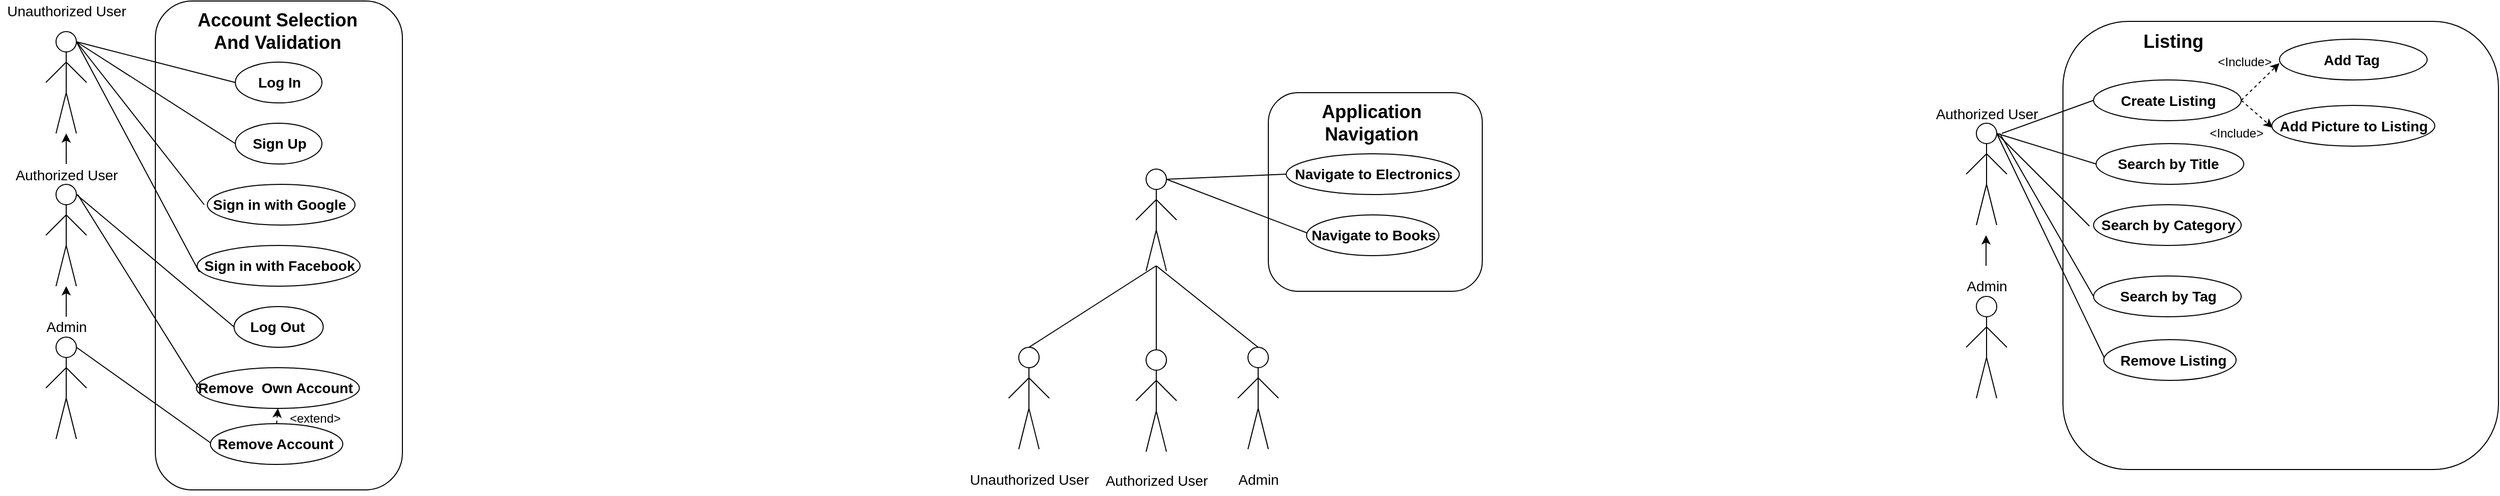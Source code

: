 <mxfile version="16.5.1" type="device"><diagram id="jBlw9VoLJmqFLaD9YZSW" name="Page-1"><mxGraphModel dx="1342" dy="865" grid="1" gridSize="10" guides="1" tooltips="1" connect="1" arrows="1" fold="1" page="1" pageScale="1" pageWidth="850" pageHeight="1100" math="0" shadow="0"><root><mxCell id="0"/><mxCell id="1" parent="0"/><mxCell id="bO2Rlnakt0sWklrcPLac-12" value="" style="rounded=1;whiteSpace=wrap;html=1;fontSize=14;" parent="1" vertex="1"><mxGeometry x="167.5" y="180" width="242.5" height="480" as="geometry"/></mxCell><mxCell id="bO2Rlnakt0sWklrcPLac-1" value="" style="ellipse;whiteSpace=wrap;html=1;aspect=fixed;" parent="1" vertex="1"><mxGeometry x="70" y="210" width="20" height="20" as="geometry"/></mxCell><mxCell id="bO2Rlnakt0sWklrcPLac-2" value="" style="endArrow=none;html=1;rounded=0;" parent="1" edge="1"><mxGeometry width="50" height="50" relative="1" as="geometry"><mxPoint x="80" y="270" as="sourcePoint"/><mxPoint x="80" y="230" as="targetPoint"/></mxGeometry></mxCell><mxCell id="bO2Rlnakt0sWklrcPLac-3" value="" style="endArrow=none;html=1;rounded=0;" parent="1" edge="1"><mxGeometry width="50" height="50" relative="1" as="geometry"><mxPoint x="70" y="310" as="sourcePoint"/><mxPoint x="80" y="270" as="targetPoint"/></mxGeometry></mxCell><mxCell id="bO2Rlnakt0sWklrcPLac-4" value="" style="endArrow=none;html=1;rounded=0;" parent="1" edge="1"><mxGeometry width="50" height="50" relative="1" as="geometry"><mxPoint x="90" y="310" as="sourcePoint"/><mxPoint x="80" y="270" as="targetPoint"/></mxGeometry></mxCell><mxCell id="bO2Rlnakt0sWklrcPLac-5" value="" style="endArrow=none;html=1;rounded=0;" parent="1" edge="1"><mxGeometry width="50" height="50" relative="1" as="geometry"><mxPoint x="80" y="240" as="sourcePoint"/><mxPoint x="100" y="260" as="targetPoint"/></mxGeometry></mxCell><mxCell id="bO2Rlnakt0sWklrcPLac-6" value="" style="endArrow=none;html=1;rounded=0;" parent="1" edge="1"><mxGeometry width="50" height="50" relative="1" as="geometry"><mxPoint x="60" y="260" as="sourcePoint"/><mxPoint x="80" y="240" as="targetPoint"/></mxGeometry></mxCell><mxCell id="bO2Rlnakt0sWklrcPLac-13" value="" style="ellipse;whiteSpace=wrap;html=1;fontSize=14;" parent="1" vertex="1"><mxGeometry x="246" y="240" width="85" height="40" as="geometry"/></mxCell><mxCell id="bO2Rlnakt0sWklrcPLac-7" value="&lt;font style=&quot;font-size: 14px&quot;&gt;Log In&lt;/font&gt;" style="text;html=1;align=center;verticalAlign=middle;resizable=0;points=[];autosize=1;strokeColor=none;fillColor=none;fontStyle=1" parent="1" vertex="1"><mxGeometry x="258.5" y="250" width="60" height="20" as="geometry"/></mxCell><mxCell id="bO2Rlnakt0sWklrcPLac-17" value="" style="ellipse;whiteSpace=wrap;html=1;fontSize=14;" parent="1" vertex="1"><mxGeometry x="244.75" y="480" width="87.5" height="40" as="geometry"/></mxCell><mxCell id="bO2Rlnakt0sWklrcPLac-11" value="&lt;font style=&quot;font-size: 14px&quot;&gt;Log Out&lt;/font&gt;" style="text;html=1;align=center;verticalAlign=middle;resizable=0;points=[];autosize=1;strokeColor=none;fillColor=none;fontStyle=1" parent="1" vertex="1"><mxGeometry x="252.25" y="490" width="70" height="20" as="geometry"/></mxCell><mxCell id="bO2Rlnakt0sWklrcPLac-22" value="Unauthorized User" style="text;html=1;align=center;verticalAlign=middle;resizable=0;points=[];autosize=1;strokeColor=none;fillColor=none;fontSize=14;" parent="1" vertex="1"><mxGeometry x="15" y="180" width="130" height="20" as="geometry"/></mxCell><mxCell id="bO2Rlnakt0sWklrcPLac-23" value="&lt;font style=&quot;font-size: 18px&quot;&gt;Account Selection&lt;br&gt;And Validation&lt;br&gt;&lt;/font&gt;" style="text;html=1;align=center;verticalAlign=middle;resizable=0;points=[];autosize=1;strokeColor=none;fillColor=none;fontSize=14;fontStyle=1" parent="1" vertex="1"><mxGeometry x="201.5" y="190" width="170" height="40" as="geometry"/></mxCell><mxCell id="bO2Rlnakt0sWklrcPLac-25" value="" style="ellipse;whiteSpace=wrap;html=1;fontSize=14;" parent="1" vertex="1"><mxGeometry x="246" y="300" width="85" height="40" as="geometry"/></mxCell><mxCell id="bO2Rlnakt0sWklrcPLac-24" value="Sign Up" style="text;html=1;align=center;verticalAlign=middle;resizable=0;points=[];autosize=1;strokeColor=none;fillColor=none;fontSize=14;fontStyle=1" parent="1" vertex="1"><mxGeometry x="253.5" y="310" width="70" height="20" as="geometry"/></mxCell><mxCell id="bO2Rlnakt0sWklrcPLac-27" value="" style="ellipse;whiteSpace=wrap;html=1;fontSize=14;" parent="1" vertex="1"><mxGeometry x="218.5" y="360" width="145" height="40" as="geometry"/></mxCell><mxCell id="bO2Rlnakt0sWklrcPLac-26" value="Sign in with Google" style="text;html=1;align=center;verticalAlign=middle;resizable=0;points=[];autosize=1;strokeColor=none;fillColor=none;fontSize=14;fontStyle=1" parent="1" vertex="1"><mxGeometry x="213.5" y="370" width="150" height="20" as="geometry"/></mxCell><mxCell id="bO2Rlnakt0sWklrcPLac-28" value="" style="ellipse;whiteSpace=wrap;html=1;fontSize=14;" parent="1" vertex="1"><mxGeometry x="208.5" y="420" width="160" height="40" as="geometry"/></mxCell><mxCell id="bO2Rlnakt0sWklrcPLac-29" value="Sign in with Facebook" style="text;html=1;align=center;verticalAlign=middle;resizable=0;points=[];autosize=1;strokeColor=none;fillColor=none;fontSize=14;fontStyle=1" parent="1" vertex="1"><mxGeometry x="208.5" y="430" width="160" height="20" as="geometry"/></mxCell><mxCell id="bO2Rlnakt0sWklrcPLac-31" value="" style="ellipse;whiteSpace=wrap;html=1;aspect=fixed;" parent="1" vertex="1"><mxGeometry x="70" y="360" width="20" height="20" as="geometry"/></mxCell><mxCell id="bO2Rlnakt0sWklrcPLac-32" value="" style="endArrow=none;html=1;rounded=0;" parent="1" edge="1"><mxGeometry width="50" height="50" relative="1" as="geometry"><mxPoint x="80" y="420" as="sourcePoint"/><mxPoint x="80" y="380" as="targetPoint"/></mxGeometry></mxCell><mxCell id="bO2Rlnakt0sWklrcPLac-33" value="" style="endArrow=none;html=1;rounded=0;" parent="1" edge="1"><mxGeometry width="50" height="50" relative="1" as="geometry"><mxPoint x="70" y="460" as="sourcePoint"/><mxPoint x="80" y="420" as="targetPoint"/></mxGeometry></mxCell><mxCell id="bO2Rlnakt0sWklrcPLac-34" value="" style="endArrow=none;html=1;rounded=0;" parent="1" edge="1"><mxGeometry width="50" height="50" relative="1" as="geometry"><mxPoint x="90" y="460" as="sourcePoint"/><mxPoint x="80" y="420" as="targetPoint"/></mxGeometry></mxCell><mxCell id="bO2Rlnakt0sWklrcPLac-35" value="" style="endArrow=none;html=1;rounded=0;" parent="1" edge="1"><mxGeometry width="50" height="50" relative="1" as="geometry"><mxPoint x="80" y="390" as="sourcePoint"/><mxPoint x="100" y="410" as="targetPoint"/></mxGeometry></mxCell><mxCell id="bO2Rlnakt0sWklrcPLac-36" value="" style="endArrow=none;html=1;rounded=0;" parent="1" edge="1"><mxGeometry width="50" height="50" relative="1" as="geometry"><mxPoint x="60" y="410" as="sourcePoint"/><mxPoint x="80" y="390" as="targetPoint"/></mxGeometry></mxCell><mxCell id="bO2Rlnakt0sWklrcPLac-37" value="&lt;font style=&quot;font-size: 14px&quot;&gt;Authorized User&lt;/font&gt;" style="text;html=1;align=center;verticalAlign=middle;resizable=0;points=[];autosize=1;strokeColor=none;fillColor=none;fontSize=18;" parent="1" vertex="1"><mxGeometry x="20" y="335" width="120" height="30" as="geometry"/></mxCell><mxCell id="bO2Rlnakt0sWklrcPLac-38" value="" style="endArrow=classic;html=1;rounded=0;fontSize=14;" parent="1" edge="1"><mxGeometry width="50" height="50" relative="1" as="geometry"><mxPoint x="80" y="340" as="sourcePoint"/><mxPoint x="80" y="310" as="targetPoint"/></mxGeometry></mxCell><mxCell id="bO2Rlnakt0sWklrcPLac-39" value="" style="endArrow=none;html=1;rounded=0;fontSize=14;entryX=0;entryY=0.5;entryDx=0;entryDy=0;" parent="1" target="bO2Rlnakt0sWklrcPLac-13" edge="1"><mxGeometry width="50" height="50" relative="1" as="geometry"><mxPoint x="90" y="220" as="sourcePoint"/><mxPoint x="190" y="230" as="targetPoint"/></mxGeometry></mxCell><mxCell id="bO2Rlnakt0sWklrcPLac-40" value="" style="endArrow=none;html=1;rounded=0;fontSize=14;exitX=1;exitY=0.5;exitDx=0;exitDy=0;entryX=0;entryY=0.5;entryDx=0;entryDy=0;" parent="1" source="bO2Rlnakt0sWklrcPLac-1" target="bO2Rlnakt0sWklrcPLac-25" edge="1"><mxGeometry width="50" height="50" relative="1" as="geometry"><mxPoint x="90" y="280" as="sourcePoint"/><mxPoint x="210" y="290" as="targetPoint"/></mxGeometry></mxCell><mxCell id="bO2Rlnakt0sWklrcPLac-41" value="" style="endArrow=none;html=1;rounded=0;fontSize=14;entryX=0.013;entryY=0.5;entryDx=0;entryDy=0;exitX=1;exitY=0.5;exitDx=0;exitDy=0;entryPerimeter=0;" parent="1" source="bO2Rlnakt0sWklrcPLac-1" target="bO2Rlnakt0sWklrcPLac-26" edge="1"><mxGeometry width="50" height="50" relative="1" as="geometry"><mxPoint x="62.5" y="340" as="sourcePoint"/><mxPoint x="175" y="350" as="targetPoint"/></mxGeometry></mxCell><mxCell id="bO2Rlnakt0sWklrcPLac-42" value="" style="endArrow=none;html=1;rounded=0;fontSize=14;entryX=0.013;entryY=0.8;entryDx=0;entryDy=0;exitX=1;exitY=0.5;exitDx=0;exitDy=0;fontStyle=1;entryPerimeter=0;" parent="1" source="bO2Rlnakt0sWklrcPLac-1" target="bO2Rlnakt0sWklrcPLac-29" edge="1"><mxGeometry width="50" height="50" relative="1" as="geometry"><mxPoint x="52.5" y="400" as="sourcePoint"/><mxPoint x="165" y="410" as="targetPoint"/></mxGeometry></mxCell><mxCell id="bO2Rlnakt0sWklrcPLac-43" value="" style="endArrow=none;html=1;rounded=0;fontSize=14;entryX=0;entryY=0.5;entryDx=0;entryDy=0;exitX=1;exitY=0.5;exitDx=0;exitDy=0;" parent="1" source="bO2Rlnakt0sWklrcPLac-31" target="bO2Rlnakt0sWklrcPLac-17" edge="1"><mxGeometry width="50" height="50" relative="1" as="geometry"><mxPoint x="89" y="390" as="sourcePoint"/><mxPoint x="201.25" y="460" as="targetPoint"/></mxGeometry></mxCell><mxCell id="bO2Rlnakt0sWklrcPLac-52" value="" style="ellipse;whiteSpace=wrap;html=1;aspect=fixed;" parent="1" vertex="1"><mxGeometry x="70" y="510" width="20" height="20" as="geometry"/></mxCell><mxCell id="bO2Rlnakt0sWklrcPLac-53" value="" style="endArrow=none;html=1;rounded=0;" parent="1" edge="1"><mxGeometry width="50" height="50" relative="1" as="geometry"><mxPoint x="80" y="570" as="sourcePoint"/><mxPoint x="80" y="530" as="targetPoint"/></mxGeometry></mxCell><mxCell id="bO2Rlnakt0sWklrcPLac-54" value="" style="endArrow=none;html=1;rounded=0;" parent="1" edge="1"><mxGeometry width="50" height="50" relative="1" as="geometry"><mxPoint x="70" y="610" as="sourcePoint"/><mxPoint x="80" y="570" as="targetPoint"/></mxGeometry></mxCell><mxCell id="bO2Rlnakt0sWklrcPLac-55" value="" style="endArrow=none;html=1;rounded=0;" parent="1" edge="1"><mxGeometry width="50" height="50" relative="1" as="geometry"><mxPoint x="90" y="610" as="sourcePoint"/><mxPoint x="80" y="570" as="targetPoint"/></mxGeometry></mxCell><mxCell id="bO2Rlnakt0sWklrcPLac-56" value="" style="endArrow=none;html=1;rounded=0;" parent="1" edge="1"><mxGeometry width="50" height="50" relative="1" as="geometry"><mxPoint x="80" y="540" as="sourcePoint"/><mxPoint x="100" y="560" as="targetPoint"/></mxGeometry></mxCell><mxCell id="bO2Rlnakt0sWklrcPLac-57" value="" style="endArrow=none;html=1;rounded=0;" parent="1" edge="1"><mxGeometry width="50" height="50" relative="1" as="geometry"><mxPoint x="60" y="560" as="sourcePoint"/><mxPoint x="80" y="540" as="targetPoint"/></mxGeometry></mxCell><mxCell id="bO2Rlnakt0sWklrcPLac-58" value="" style="endArrow=classic;html=1;rounded=0;fontSize=14;" parent="1" edge="1"><mxGeometry width="50" height="50" relative="1" as="geometry"><mxPoint x="80" y="490" as="sourcePoint"/><mxPoint x="80" y="460" as="targetPoint"/></mxGeometry></mxCell><mxCell id="bO2Rlnakt0sWklrcPLac-59" value="Admin" style="text;html=1;align=center;verticalAlign=middle;resizable=0;points=[];autosize=1;strokeColor=none;fillColor=none;fontSize=14;" parent="1" vertex="1"><mxGeometry x="50" y="490" width="60" height="20" as="geometry"/></mxCell><mxCell id="bO2Rlnakt0sWklrcPLac-60" value="" style="ellipse;whiteSpace=wrap;html=1;fontSize=14;" parent="1" vertex="1"><mxGeometry x="221.5" y="595" width="130" height="40" as="geometry"/></mxCell><mxCell id="bO2Rlnakt0sWklrcPLac-62" value="" style="endArrow=none;html=1;rounded=0;fontSize=14;entryX=0.015;entryY=0.45;entryDx=0;entryDy=0;entryPerimeter=0;" parent="1" target="aHrwqUgHCL-lM1lgZ1uM-128" edge="1"><mxGeometry width="50" height="50" relative="1" as="geometry"><mxPoint x="90" y="520" as="sourcePoint"/><mxPoint x="210" y="620" as="targetPoint"/></mxGeometry></mxCell><mxCell id="aHrwqUgHCL-lM1lgZ1uM-1" value="" style="rounded=1;whiteSpace=wrap;html=1;fontSize=14;" parent="1" vertex="1"><mxGeometry x="1260" y="270" width="210" height="195" as="geometry"/></mxCell><mxCell id="aHrwqUgHCL-lM1lgZ1uM-2" value="" style="ellipse;whiteSpace=wrap;html=1;aspect=fixed;" parent="1" vertex="1"><mxGeometry x="1140" y="345" width="20" height="20" as="geometry"/></mxCell><mxCell id="aHrwqUgHCL-lM1lgZ1uM-3" value="" style="endArrow=none;html=1;rounded=0;" parent="1" edge="1"><mxGeometry width="50" height="50" relative="1" as="geometry"><mxPoint x="1150" y="405" as="sourcePoint"/><mxPoint x="1150" y="365" as="targetPoint"/></mxGeometry></mxCell><mxCell id="aHrwqUgHCL-lM1lgZ1uM-4" value="" style="endArrow=none;html=1;rounded=0;" parent="1" edge="1"><mxGeometry width="50" height="50" relative="1" as="geometry"><mxPoint x="1140" y="445" as="sourcePoint"/><mxPoint x="1150" y="405" as="targetPoint"/></mxGeometry></mxCell><mxCell id="aHrwqUgHCL-lM1lgZ1uM-5" value="" style="endArrow=none;html=1;rounded=0;" parent="1" edge="1"><mxGeometry width="50" height="50" relative="1" as="geometry"><mxPoint x="1160" y="445" as="sourcePoint"/><mxPoint x="1150" y="405" as="targetPoint"/></mxGeometry></mxCell><mxCell id="aHrwqUgHCL-lM1lgZ1uM-6" value="" style="endArrow=none;html=1;rounded=0;" parent="1" edge="1"><mxGeometry width="50" height="50" relative="1" as="geometry"><mxPoint x="1150" y="375" as="sourcePoint"/><mxPoint x="1170" y="395" as="targetPoint"/></mxGeometry></mxCell><mxCell id="aHrwqUgHCL-lM1lgZ1uM-7" value="" style="endArrow=none;html=1;rounded=0;" parent="1" edge="1"><mxGeometry width="50" height="50" relative="1" as="geometry"><mxPoint x="1130" y="395" as="sourcePoint"/><mxPoint x="1150" y="375" as="targetPoint"/></mxGeometry></mxCell><mxCell id="aHrwqUgHCL-lM1lgZ1uM-8" value="" style="ellipse;whiteSpace=wrap;html=1;fontSize=14;" parent="1" vertex="1"><mxGeometry x="1277.5" y="330" width="170" height="40" as="geometry"/></mxCell><mxCell id="aHrwqUgHCL-lM1lgZ1uM-9" value="&lt;font style=&quot;font-size: 14px&quot;&gt;Navigate to Electronics&lt;/font&gt;" style="text;html=1;align=center;verticalAlign=middle;resizable=0;points=[];autosize=1;strokeColor=none;fillColor=none;fontStyle=1" parent="1" vertex="1"><mxGeometry x="1277.5" y="340" width="170" height="20" as="geometry"/></mxCell><mxCell id="aHrwqUgHCL-lM1lgZ1uM-13" value="&lt;font style=&quot;font-size: 18px&quot;&gt;Application &lt;br&gt;Navigation&lt;br&gt;&lt;/font&gt;" style="text;html=1;align=center;verticalAlign=middle;resizable=0;points=[];autosize=1;strokeColor=none;fillColor=none;fontSize=14;fontStyle=1" parent="1" vertex="1"><mxGeometry x="1305.5" y="280" width="110" height="40" as="geometry"/></mxCell><mxCell id="aHrwqUgHCL-lM1lgZ1uM-14" value="" style="ellipse;whiteSpace=wrap;html=1;fontSize=14;" parent="1" vertex="1"><mxGeometry x="1297.5" y="390" width="130" height="40" as="geometry"/></mxCell><mxCell id="aHrwqUgHCL-lM1lgZ1uM-15" value="Navigate to Books" style="text;html=1;align=center;verticalAlign=middle;resizable=0;points=[];autosize=1;strokeColor=none;fillColor=none;fontSize=14;fontStyle=1" parent="1" vertex="1"><mxGeometry x="1292.5" y="400" width="140" height="20" as="geometry"/></mxCell><mxCell id="aHrwqUgHCL-lM1lgZ1uM-20" value="" style="ellipse;whiteSpace=wrap;html=1;aspect=fixed;" parent="1" vertex="1"><mxGeometry x="1140" y="522.5" width="20" height="20" as="geometry"/></mxCell><mxCell id="aHrwqUgHCL-lM1lgZ1uM-21" value="" style="endArrow=none;html=1;rounded=0;" parent="1" edge="1"><mxGeometry width="50" height="50" relative="1" as="geometry"><mxPoint x="1150" y="582.5" as="sourcePoint"/><mxPoint x="1150" y="542.5" as="targetPoint"/></mxGeometry></mxCell><mxCell id="aHrwqUgHCL-lM1lgZ1uM-22" value="" style="endArrow=none;html=1;rounded=0;" parent="1" edge="1"><mxGeometry width="50" height="50" relative="1" as="geometry"><mxPoint x="1140" y="622.5" as="sourcePoint"/><mxPoint x="1150" y="582.5" as="targetPoint"/></mxGeometry></mxCell><mxCell id="aHrwqUgHCL-lM1lgZ1uM-23" value="" style="endArrow=none;html=1;rounded=0;" parent="1" edge="1"><mxGeometry width="50" height="50" relative="1" as="geometry"><mxPoint x="1160" y="622.5" as="sourcePoint"/><mxPoint x="1150" y="582.5" as="targetPoint"/></mxGeometry></mxCell><mxCell id="aHrwqUgHCL-lM1lgZ1uM-24" value="" style="endArrow=none;html=1;rounded=0;" parent="1" edge="1"><mxGeometry width="50" height="50" relative="1" as="geometry"><mxPoint x="1150" y="552.5" as="sourcePoint"/><mxPoint x="1170" y="572.5" as="targetPoint"/></mxGeometry></mxCell><mxCell id="aHrwqUgHCL-lM1lgZ1uM-25" value="" style="endArrow=none;html=1;rounded=0;" parent="1" edge="1"><mxGeometry width="50" height="50" relative="1" as="geometry"><mxPoint x="1130" y="572.5" as="sourcePoint"/><mxPoint x="1150" y="552.5" as="targetPoint"/></mxGeometry></mxCell><mxCell id="aHrwqUgHCL-lM1lgZ1uM-26" value="&lt;font style=&quot;font-size: 14px&quot;&gt;Authorized User&lt;/font&gt;" style="text;html=1;align=center;verticalAlign=middle;resizable=0;points=[];autosize=1;strokeColor=none;fillColor=none;fontSize=18;" parent="1" vertex="1"><mxGeometry x="1090" y="635" width="120" height="30" as="geometry"/></mxCell><mxCell id="aHrwqUgHCL-lM1lgZ1uM-33" value="" style="ellipse;whiteSpace=wrap;html=1;aspect=fixed;" parent="1" vertex="1"><mxGeometry x="1240" y="520" width="20" height="20" as="geometry"/></mxCell><mxCell id="aHrwqUgHCL-lM1lgZ1uM-34" value="" style="endArrow=none;html=1;rounded=0;" parent="1" edge="1"><mxGeometry width="50" height="50" relative="1" as="geometry"><mxPoint x="1250" y="580" as="sourcePoint"/><mxPoint x="1250" y="540" as="targetPoint"/></mxGeometry></mxCell><mxCell id="aHrwqUgHCL-lM1lgZ1uM-35" value="" style="endArrow=none;html=1;rounded=0;" parent="1" edge="1"><mxGeometry width="50" height="50" relative="1" as="geometry"><mxPoint x="1240" y="620" as="sourcePoint"/><mxPoint x="1250" y="580" as="targetPoint"/></mxGeometry></mxCell><mxCell id="aHrwqUgHCL-lM1lgZ1uM-36" value="" style="endArrow=none;html=1;rounded=0;" parent="1" edge="1"><mxGeometry width="50" height="50" relative="1" as="geometry"><mxPoint x="1260" y="620" as="sourcePoint"/><mxPoint x="1250" y="580" as="targetPoint"/></mxGeometry></mxCell><mxCell id="aHrwqUgHCL-lM1lgZ1uM-37" value="" style="endArrow=none;html=1;rounded=0;" parent="1" edge="1"><mxGeometry width="50" height="50" relative="1" as="geometry"><mxPoint x="1250" y="550" as="sourcePoint"/><mxPoint x="1270" y="570" as="targetPoint"/></mxGeometry></mxCell><mxCell id="aHrwqUgHCL-lM1lgZ1uM-38" value="" style="endArrow=none;html=1;rounded=0;" parent="1" edge="1"><mxGeometry width="50" height="50" relative="1" as="geometry"><mxPoint x="1230" y="570" as="sourcePoint"/><mxPoint x="1250" y="550" as="targetPoint"/></mxGeometry></mxCell><mxCell id="aHrwqUgHCL-lM1lgZ1uM-40" value="Admin" style="text;html=1;align=center;verticalAlign=middle;resizable=0;points=[];autosize=1;strokeColor=none;fillColor=none;fontSize=14;" parent="1" vertex="1"><mxGeometry x="1220" y="640" width="60" height="20" as="geometry"/></mxCell><mxCell id="aHrwqUgHCL-lM1lgZ1uM-44" value="" style="ellipse;whiteSpace=wrap;html=1;aspect=fixed;" parent="1" vertex="1"><mxGeometry x="1015" y="520" width="20" height="20" as="geometry"/></mxCell><mxCell id="aHrwqUgHCL-lM1lgZ1uM-45" value="" style="endArrow=none;html=1;rounded=0;" parent="1" edge="1"><mxGeometry width="50" height="50" relative="1" as="geometry"><mxPoint x="1025" y="580" as="sourcePoint"/><mxPoint x="1025" y="540" as="targetPoint"/></mxGeometry></mxCell><mxCell id="aHrwqUgHCL-lM1lgZ1uM-46" value="" style="endArrow=none;html=1;rounded=0;" parent="1" edge="1"><mxGeometry width="50" height="50" relative="1" as="geometry"><mxPoint x="1015" y="620" as="sourcePoint"/><mxPoint x="1025" y="580" as="targetPoint"/></mxGeometry></mxCell><mxCell id="aHrwqUgHCL-lM1lgZ1uM-47" value="" style="endArrow=none;html=1;rounded=0;" parent="1" edge="1"><mxGeometry width="50" height="50" relative="1" as="geometry"><mxPoint x="1035" y="620" as="sourcePoint"/><mxPoint x="1025" y="580" as="targetPoint"/></mxGeometry></mxCell><mxCell id="aHrwqUgHCL-lM1lgZ1uM-48" value="" style="endArrow=none;html=1;rounded=0;" parent="1" edge="1"><mxGeometry width="50" height="50" relative="1" as="geometry"><mxPoint x="1025" y="550" as="sourcePoint"/><mxPoint x="1045" y="570" as="targetPoint"/></mxGeometry></mxCell><mxCell id="aHrwqUgHCL-lM1lgZ1uM-49" value="" style="endArrow=none;html=1;rounded=0;" parent="1" edge="1"><mxGeometry width="50" height="50" relative="1" as="geometry"><mxPoint x="1005" y="570" as="sourcePoint"/><mxPoint x="1025" y="550" as="targetPoint"/></mxGeometry></mxCell><mxCell id="aHrwqUgHCL-lM1lgZ1uM-50" value="Unauthorized User" style="text;html=1;align=center;verticalAlign=middle;resizable=0;points=[];autosize=1;strokeColor=none;fillColor=none;fontSize=14;" parent="1" vertex="1"><mxGeometry x="960" y="640" width="130" height="20" as="geometry"/></mxCell><mxCell id="aHrwqUgHCL-lM1lgZ1uM-51" value="" style="endArrow=none;html=1;rounded=0;exitX=1;exitY=0.5;exitDx=0;exitDy=0;" parent="1" source="aHrwqUgHCL-lM1lgZ1uM-2" edge="1"><mxGeometry width="50" height="50" relative="1" as="geometry"><mxPoint x="1227.5" y="400" as="sourcePoint"/><mxPoint x="1277.5" y="350" as="targetPoint"/></mxGeometry></mxCell><mxCell id="aHrwqUgHCL-lM1lgZ1uM-52" value="" style="endArrow=none;html=1;rounded=0;exitX=1;exitY=0.5;exitDx=0;exitDy=0;" parent="1" source="aHrwqUgHCL-lM1lgZ1uM-2" edge="1"><mxGeometry width="50" height="50" relative="1" as="geometry"><mxPoint x="1180" y="412.5" as="sourcePoint"/><mxPoint x="1297.5" y="407.5" as="targetPoint"/></mxGeometry></mxCell><mxCell id="aHrwqUgHCL-lM1lgZ1uM-53" value="" style="endArrow=none;html=1;rounded=0;exitX=0.5;exitY=0;exitDx=0;exitDy=0;" parent="1" source="aHrwqUgHCL-lM1lgZ1uM-44" edge="1"><mxGeometry width="50" height="50" relative="1" as="geometry"><mxPoint x="1100" y="490" as="sourcePoint"/><mxPoint x="1150" y="440" as="targetPoint"/></mxGeometry></mxCell><mxCell id="aHrwqUgHCL-lM1lgZ1uM-54" value="" style="endArrow=none;html=1;rounded=0;exitX=0.5;exitY=0;exitDx=0;exitDy=0;" parent="1" source="aHrwqUgHCL-lM1lgZ1uM-20" edge="1"><mxGeometry width="50" height="50" relative="1" as="geometry"><mxPoint x="1035" y="530" as="sourcePoint"/><mxPoint x="1150" y="440" as="targetPoint"/></mxGeometry></mxCell><mxCell id="aHrwqUgHCL-lM1lgZ1uM-55" value="" style="endArrow=none;html=1;rounded=0;exitX=0.5;exitY=0;exitDx=0;exitDy=0;" parent="1" source="aHrwqUgHCL-lM1lgZ1uM-33" edge="1"><mxGeometry width="50" height="50" relative="1" as="geometry"><mxPoint x="1045" y="540" as="sourcePoint"/><mxPoint x="1150" y="440" as="targetPoint"/></mxGeometry></mxCell><mxCell id="aHrwqUgHCL-lM1lgZ1uM-56" value="" style="rounded=1;whiteSpace=wrap;html=1;fontSize=14;" parent="1" vertex="1"><mxGeometry x="2040" y="200" width="427.5" height="440" as="geometry"/></mxCell><mxCell id="aHrwqUgHCL-lM1lgZ1uM-68" value="&lt;font style=&quot;font-size: 18px&quot;&gt;Listing&lt;br&gt;&lt;/font&gt;" style="text;html=1;align=center;verticalAlign=middle;resizable=0;points=[];autosize=1;strokeColor=none;fillColor=none;fontSize=14;fontStyle=1" parent="1" vertex="1"><mxGeometry x="2112.5" y="210" width="70" height="20" as="geometry"/></mxCell><mxCell id="aHrwqUgHCL-lM1lgZ1uM-71" value="" style="ellipse;whiteSpace=wrap;html=1;fontSize=14;" parent="1" vertex="1"><mxGeometry x="2070" y="257.5" width="145" height="40" as="geometry"/></mxCell><mxCell id="aHrwqUgHCL-lM1lgZ1uM-72" value="Create Listing" style="text;html=1;align=center;verticalAlign=middle;resizable=0;points=[];autosize=1;strokeColor=none;fillColor=none;fontSize=14;fontStyle=1" parent="1" vertex="1"><mxGeometry x="2087.5" y="267.5" width="110" height="20" as="geometry"/></mxCell><mxCell id="aHrwqUgHCL-lM1lgZ1uM-73" value="" style="ellipse;whiteSpace=wrap;html=1;fontSize=14;" parent="1" vertex="1"><mxGeometry x="2245" y="282.5" width="160" height="40" as="geometry"/></mxCell><mxCell id="aHrwqUgHCL-lM1lgZ1uM-74" value="Add Picture to Listing" style="text;html=1;align=center;verticalAlign=middle;resizable=0;points=[];autosize=1;strokeColor=none;fillColor=none;fontSize=14;fontStyle=1" parent="1" vertex="1"><mxGeometry x="2245" y="292.5" width="160" height="20" as="geometry"/></mxCell><mxCell id="aHrwqUgHCL-lM1lgZ1uM-75" value="" style="ellipse;whiteSpace=wrap;html=1;aspect=fixed;" parent="1" vertex="1"><mxGeometry x="1955" y="300" width="20" height="20" as="geometry"/></mxCell><mxCell id="aHrwqUgHCL-lM1lgZ1uM-76" value="" style="endArrow=none;html=1;rounded=0;" parent="1" edge="1"><mxGeometry width="50" height="50" relative="1" as="geometry"><mxPoint x="1965" y="360" as="sourcePoint"/><mxPoint x="1965" y="320" as="targetPoint"/></mxGeometry></mxCell><mxCell id="aHrwqUgHCL-lM1lgZ1uM-77" value="" style="endArrow=none;html=1;rounded=0;" parent="1" edge="1"><mxGeometry width="50" height="50" relative="1" as="geometry"><mxPoint x="1955" y="400" as="sourcePoint"/><mxPoint x="1965" y="360" as="targetPoint"/></mxGeometry></mxCell><mxCell id="aHrwqUgHCL-lM1lgZ1uM-78" value="" style="endArrow=none;html=1;rounded=0;" parent="1" edge="1"><mxGeometry width="50" height="50" relative="1" as="geometry"><mxPoint x="1975" y="400" as="sourcePoint"/><mxPoint x="1965" y="360" as="targetPoint"/></mxGeometry></mxCell><mxCell id="aHrwqUgHCL-lM1lgZ1uM-79" value="" style="endArrow=none;html=1;rounded=0;" parent="1" edge="1"><mxGeometry width="50" height="50" relative="1" as="geometry"><mxPoint x="1965" y="330" as="sourcePoint"/><mxPoint x="1985" y="350" as="targetPoint"/></mxGeometry></mxCell><mxCell id="aHrwqUgHCL-lM1lgZ1uM-80" value="" style="endArrow=none;html=1;rounded=0;" parent="1" edge="1"><mxGeometry width="50" height="50" relative="1" as="geometry"><mxPoint x="1945" y="350" as="sourcePoint"/><mxPoint x="1965" y="330" as="targetPoint"/></mxGeometry></mxCell><mxCell id="aHrwqUgHCL-lM1lgZ1uM-81" value="&lt;font style=&quot;font-size: 14px&quot;&gt;Authorized User&lt;/font&gt;" style="text;html=1;align=center;verticalAlign=middle;resizable=0;points=[];autosize=1;strokeColor=none;fillColor=none;fontSize=18;" parent="1" vertex="1"><mxGeometry x="1905" y="275" width="120" height="30" as="geometry"/></mxCell><mxCell id="aHrwqUgHCL-lM1lgZ1uM-84" value="" style="endArrow=none;html=1;rounded=0;fontSize=14;exitX=1;exitY=0.5;exitDx=0;exitDy=0;entryX=0;entryY=0.5;entryDx=0;entryDy=0;" parent="1" target="aHrwqUgHCL-lM1lgZ1uM-106" edge="1"><mxGeometry width="50" height="50" relative="1" as="geometry"><mxPoint x="1975" y="310" as="sourcePoint"/><mxPoint x="2030" y="260" as="targetPoint"/></mxGeometry></mxCell><mxCell id="aHrwqUgHCL-lM1lgZ1uM-86" value="" style="endArrow=none;html=1;rounded=0;fontSize=14;exitX=1;exitY=0.5;exitDx=0;exitDy=0;fontStyle=1;entryX=-0.033;entryY=0.7;entryDx=0;entryDy=0;entryPerimeter=0;" parent="1" edge="1" target="aHrwqUgHCL-lM1lgZ1uM-97"><mxGeometry width="50" height="50" relative="1" as="geometry"><mxPoint x="1975" y="310" as="sourcePoint"/><mxPoint x="2090" y="460" as="targetPoint"/></mxGeometry></mxCell><mxCell id="aHrwqUgHCL-lM1lgZ1uM-88" value="" style="ellipse;whiteSpace=wrap;html=1;aspect=fixed;" parent="1" vertex="1"><mxGeometry x="1955" y="470" width="20" height="20" as="geometry"/></mxCell><mxCell id="aHrwqUgHCL-lM1lgZ1uM-89" value="" style="endArrow=none;html=1;rounded=0;" parent="1" edge="1"><mxGeometry width="50" height="50" relative="1" as="geometry"><mxPoint x="1965" y="530" as="sourcePoint"/><mxPoint x="1965" y="490" as="targetPoint"/></mxGeometry></mxCell><mxCell id="aHrwqUgHCL-lM1lgZ1uM-90" value="" style="endArrow=none;html=1;rounded=0;" parent="1" edge="1"><mxGeometry width="50" height="50" relative="1" as="geometry"><mxPoint x="1955" y="570" as="sourcePoint"/><mxPoint x="1965" y="530" as="targetPoint"/></mxGeometry></mxCell><mxCell id="aHrwqUgHCL-lM1lgZ1uM-91" value="" style="endArrow=none;html=1;rounded=0;" parent="1" edge="1"><mxGeometry width="50" height="50" relative="1" as="geometry"><mxPoint x="1975" y="570" as="sourcePoint"/><mxPoint x="1965" y="530" as="targetPoint"/></mxGeometry></mxCell><mxCell id="aHrwqUgHCL-lM1lgZ1uM-92" value="" style="endArrow=none;html=1;rounded=0;" parent="1" edge="1"><mxGeometry width="50" height="50" relative="1" as="geometry"><mxPoint x="1965" y="500" as="sourcePoint"/><mxPoint x="1985" y="520" as="targetPoint"/></mxGeometry></mxCell><mxCell id="aHrwqUgHCL-lM1lgZ1uM-93" value="" style="endArrow=none;html=1;rounded=0;" parent="1" edge="1"><mxGeometry width="50" height="50" relative="1" as="geometry"><mxPoint x="1945" y="520" as="sourcePoint"/><mxPoint x="1965" y="500" as="targetPoint"/></mxGeometry></mxCell><mxCell id="aHrwqUgHCL-lM1lgZ1uM-94" value="" style="endArrow=classic;html=1;rounded=0;fontSize=14;" parent="1" edge="1"><mxGeometry width="50" height="50" relative="1" as="geometry"><mxPoint x="1964.5" y="440" as="sourcePoint"/><mxPoint x="1964.5" y="410" as="targetPoint"/></mxGeometry></mxCell><mxCell id="aHrwqUgHCL-lM1lgZ1uM-95" value="Admin" style="text;html=1;align=center;verticalAlign=middle;resizable=0;points=[];autosize=1;strokeColor=none;fillColor=none;fontSize=14;" parent="1" vertex="1"><mxGeometry x="1935" y="450" width="60" height="20" as="geometry"/></mxCell><mxCell id="aHrwqUgHCL-lM1lgZ1uM-96" value="" style="ellipse;whiteSpace=wrap;html=1;fontSize=14;" parent="1" vertex="1"><mxGeometry x="2080" y="512.5" width="130" height="40" as="geometry"/></mxCell><mxCell id="aHrwqUgHCL-lM1lgZ1uM-97" value="&lt;span style=&quot;font-size: 14px&quot;&gt;Remove Listing&lt;/span&gt;" style="text;html=1;align=center;verticalAlign=middle;resizable=0;points=[];autosize=1;strokeColor=none;fillColor=none;fontStyle=1" parent="1" vertex="1"><mxGeometry x="2087.5" y="522.5" width="120" height="20" as="geometry"/></mxCell><mxCell id="aHrwqUgHCL-lM1lgZ1uM-102" value="" style="ellipse;whiteSpace=wrap;html=1;fontSize=14;" parent="1" vertex="1"><mxGeometry x="2252.5" y="217.5" width="145" height="40" as="geometry"/></mxCell><mxCell id="aHrwqUgHCL-lM1lgZ1uM-103" value="Add Tag" style="text;html=1;align=center;verticalAlign=middle;resizable=0;points=[];autosize=1;strokeColor=none;fillColor=none;fontSize=14;fontStyle=1" parent="1" vertex="1"><mxGeometry x="2287.5" y="227.5" width="70" height="20" as="geometry"/></mxCell><mxCell id="aHrwqUgHCL-lM1lgZ1uM-106" value="" style="ellipse;whiteSpace=wrap;html=1;fontSize=14;" parent="1" vertex="1"><mxGeometry x="2072.5" y="320" width="145" height="40" as="geometry"/></mxCell><mxCell id="aHrwqUgHCL-lM1lgZ1uM-107" value="Search by Title" style="text;html=1;align=center;verticalAlign=middle;resizable=0;points=[];autosize=1;strokeColor=none;fillColor=none;fontSize=14;fontStyle=1" parent="1" vertex="1"><mxGeometry x="2087.5" y="330" width="110" height="20" as="geometry"/></mxCell><mxCell id="aHrwqUgHCL-lM1lgZ1uM-108" value="" style="ellipse;whiteSpace=wrap;html=1;fontSize=14;" parent="1" vertex="1"><mxGeometry x="2070" y="380" width="145" height="40" as="geometry"/></mxCell><mxCell id="aHrwqUgHCL-lM1lgZ1uM-109" value="Search by Category" style="text;html=1;align=center;verticalAlign=middle;resizable=0;points=[];autosize=1;strokeColor=none;fillColor=none;fontSize=14;fontStyle=1" parent="1" vertex="1"><mxGeometry x="2067.5" y="390" width="150" height="20" as="geometry"/></mxCell><mxCell id="aHrwqUgHCL-lM1lgZ1uM-110" value="" style="ellipse;whiteSpace=wrap;html=1;fontSize=14;" parent="1" vertex="1"><mxGeometry x="2070" y="450" width="145" height="40" as="geometry"/></mxCell><mxCell id="aHrwqUgHCL-lM1lgZ1uM-111" value="Search by Tag" style="text;html=1;align=center;verticalAlign=middle;resizable=0;points=[];autosize=1;strokeColor=none;fillColor=none;fontSize=14;fontStyle=1" parent="1" vertex="1"><mxGeometry x="2087.5" y="460" width="110" height="20" as="geometry"/></mxCell><mxCell id="aHrwqUgHCL-lM1lgZ1uM-125" value="" style="ellipse;whiteSpace=wrap;html=1;fontSize=14;" parent="1" vertex="1"><mxGeometry x="207.75" y="540" width="160" height="40" as="geometry"/></mxCell><mxCell id="aHrwqUgHCL-lM1lgZ1uM-126" value="&lt;font style=&quot;font-size: 14px&quot;&gt;Remove&amp;nbsp; Own Account&lt;/font&gt;" style="text;html=1;align=center;verticalAlign=middle;resizable=0;points=[];autosize=1;strokeColor=none;fillColor=none;fontStyle=1" parent="1" vertex="1"><mxGeometry x="200" y="550" width="170" height="20" as="geometry"/></mxCell><mxCell id="aHrwqUgHCL-lM1lgZ1uM-127" value="" style="endArrow=none;html=1;rounded=0;fontSize=14;exitX=1;exitY=0.5;exitDx=0;exitDy=0;" parent="1" edge="1"><mxGeometry width="50" height="50" relative="1" as="geometry"><mxPoint x="91.25" y="370" as="sourcePoint"/><mxPoint x="210" y="560" as="targetPoint"/></mxGeometry></mxCell><mxCell id="aHrwqUgHCL-lM1lgZ1uM-128" value="&lt;font style=&quot;font-size: 14px&quot;&gt;Remove Account&lt;/font&gt;" style="text;html=1;align=center;verticalAlign=middle;resizable=0;points=[];autosize=1;strokeColor=none;fillColor=none;fontStyle=1" parent="1" vertex="1"><mxGeometry x="220" y="605" width="130" height="20" as="geometry"/></mxCell><mxCell id="aHrwqUgHCL-lM1lgZ1uM-130" value="" style="html=1;labelBackgroundColor=#ffffff;startArrow=none;startFill=0;startSize=6;endArrow=classic;endFill=1;endSize=6;jettySize=auto;orthogonalLoop=1;strokeWidth=1;dashed=1;fontSize=14;rounded=0;entryX=0.5;entryY=1;entryDx=0;entryDy=0;exitX=0.5;exitY=0;exitDx=0;exitDy=0;" parent="1" source="bO2Rlnakt0sWklrcPLac-60" target="aHrwqUgHCL-lM1lgZ1uM-125" edge="1"><mxGeometry width="60" height="60" relative="1" as="geometry"><mxPoint x="278.5" y="595" as="sourcePoint"/><mxPoint x="338.5" y="535" as="targetPoint"/></mxGeometry></mxCell><mxCell id="aHrwqUgHCL-lM1lgZ1uM-131" value="&amp;lt;extend&amp;gt;" style="text;html=1;align=center;verticalAlign=middle;resizable=0;points=[];autosize=1;strokeColor=none;fillColor=none;" parent="1" vertex="1"><mxGeometry x="288.5" y="580" width="70" height="20" as="geometry"/></mxCell><mxCell id="c_x6hBX0zM_b9bMy5ekF-5" value="" style="endArrow=none;html=1;rounded=0;entryX=0;entryY=0.5;entryDx=0;entryDy=0;" edge="1" parent="1" target="aHrwqUgHCL-lM1lgZ1uM-71"><mxGeometry width="50" height="50" relative="1" as="geometry"><mxPoint x="1980" y="310" as="sourcePoint"/><mxPoint x="2072.5" y="335" as="targetPoint"/></mxGeometry></mxCell><mxCell id="c_x6hBX0zM_b9bMy5ekF-6" value="" style="endArrow=none;html=1;rounded=0;entryX=-0.01;entryY=0.55;entryDx=0;entryDy=0;entryPerimeter=0;" edge="1" parent="1" target="aHrwqUgHCL-lM1lgZ1uM-109"><mxGeometry width="50" height="50" relative="1" as="geometry"><mxPoint x="1975" y="310" as="sourcePoint"/><mxPoint x="2067.5" y="335" as="targetPoint"/></mxGeometry></mxCell><mxCell id="c_x6hBX0zM_b9bMy5ekF-8" value="" style="endArrow=none;html=1;rounded=0;" edge="1" parent="1"><mxGeometry width="50" height="50" relative="1" as="geometry"><mxPoint x="1978" y="310" as="sourcePoint"/><mxPoint x="2070" y="470" as="targetPoint"/></mxGeometry></mxCell><mxCell id="c_x6hBX0zM_b9bMy5ekF-11" value="&amp;lt;Include&amp;gt;" style="text;html=1;align=center;verticalAlign=middle;resizable=0;points=[];autosize=1;strokeColor=none;fillColor=none;" vertex="1" parent="1"><mxGeometry x="2182.5" y="230" width="70" height="20" as="geometry"/></mxCell><mxCell id="c_x6hBX0zM_b9bMy5ekF-12" value="&amp;lt;Include&amp;gt;" style="text;html=1;align=center;verticalAlign=middle;resizable=0;points=[];autosize=1;strokeColor=none;fillColor=none;" vertex="1" parent="1"><mxGeometry x="2175" y="300" width="70" height="20" as="geometry"/></mxCell><mxCell id="c_x6hBX0zM_b9bMy5ekF-13" value="" style="html=1;labelBackgroundColor=#ffffff;startArrow=none;startFill=0;startSize=6;endArrow=classic;endFill=1;endSize=6;jettySize=auto;orthogonalLoop=1;strokeWidth=1;dashed=1;fontSize=14;rounded=0;entryX=0.006;entryY=0.6;entryDx=0;entryDy=0;entryPerimeter=0;exitX=1;exitY=0.5;exitDx=0;exitDy=0;" edge="1" parent="1" source="aHrwqUgHCL-lM1lgZ1uM-71" target="aHrwqUgHCL-lM1lgZ1uM-74"><mxGeometry width="60" height="60" relative="1" as="geometry"><mxPoint x="2215" y="402.5" as="sourcePoint"/><mxPoint x="2275" y="342.5" as="targetPoint"/></mxGeometry></mxCell><mxCell id="c_x6hBX0zM_b9bMy5ekF-14" value="" style="html=1;labelBackgroundColor=#ffffff;startArrow=none;startFill=0;startSize=6;endArrow=classic;endFill=1;endSize=6;jettySize=auto;orthogonalLoop=1;strokeWidth=1;dashed=1;fontSize=14;rounded=0;entryX=0.006;entryY=0.6;entryDx=0;entryDy=0;entryPerimeter=0;exitX=1;exitY=0.5;exitDx=0;exitDy=0;" edge="1" parent="1" source="aHrwqUgHCL-lM1lgZ1uM-71"><mxGeometry width="60" height="60" relative="1" as="geometry"><mxPoint x="2219.04" y="204" as="sourcePoint"/><mxPoint x="2252.5" y="241" as="targetPoint"/></mxGeometry></mxCell></root></mxGraphModel></diagram></mxfile>